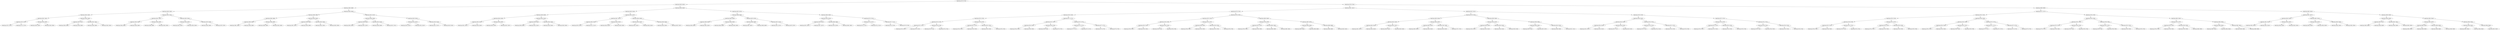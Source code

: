 digraph G{
1905758022 [label="Node{data=[6719, 6719]}"]
1905758022 -> 810353241
810353241 [label="Node{data=[6020, 6020]}"]
810353241 -> 488898339
488898339 [label="Node{data=[5880, 5880]}"]
488898339 -> 557016605
557016605 [label="Node{data=[5843, 5843]}"]
557016605 -> 1821581506
1821581506 [label="Node{data=[5835, 5835]}"]
1821581506 -> 873769155
873769155 [label="Node{data=[5831, 5831]}"]
873769155 -> 919376773
919376773 [label="Node{data=[2076, 2076]}"]
919376773 -> 217389263
217389263 [label="Node{data=[2075, 2075]}"]
919376773 -> 2031467683
2031467683 [label="Node{data=[5774, 5774]}"]
873769155 -> 1758876146
1758876146 [label="Node{data=[5833, 5833]}"]
1758876146 -> 987015126
987015126 [label="Node{data=[5832, 5832]}"]
1758876146 -> 507765539
507765539 [label="Node{data=[5834, 5834]}"]
1821581506 -> 1248310508
1248310508 [label="Node{data=[5839, 5839]}"]
1248310508 -> 275002771
275002771 [label="Node{data=[5837, 5837]}"]
275002771 -> 261216862
261216862 [label="Node{data=[5836, 5836]}"]
275002771 -> 248146548
248146548 [label="Node{data=[5838, 5838]}"]
1248310508 -> 2046652309
2046652309 [label="Node{data=[5841, 5841]}"]
2046652309 -> 1216611732
1216611732 [label="Node{data=[5840, 5840]}"]
2046652309 -> 1237743088
1237743088 [label="Node{data=[5842, 5842]}"]
557016605 -> 344080246
344080246 [label="Node{data=[5851, 5851]}"]
344080246 -> 110197684
110197684 [label="Node{data=[5847, 5847]}"]
110197684 -> 1859216983
1859216983 [label="Node{data=[5845, 5845]}"]
1859216983 -> 339933064
339933064 [label="Node{data=[5844, 5844]}"]
1859216983 -> 289281017
289281017 [label="Node{data=[5846, 5846]}"]
110197684 -> 478123697
478123697 [label="Node{data=[5849, 5849]}"]
478123697 -> 2038020279
2038020279 [label="Node{data=[5848, 5848]}"]
478123697 -> 2047147687
2047147687 [label="Node{data=[5850, 5850]}"]
344080246 -> 465869765
465869765 [label="Node{data=[5855, 5855]}"]
465869765 -> 2070830098
2070830098 [label="Node{data=[5853, 5853]}"]
2070830098 -> 1332150216
1332150216 [label="Node{data=[5852, 5852]}"]
2070830098 -> 306889029
306889029 [label="Node{data=[5854, 5854]}"]
465869765 -> 770669178
770669178 [label="Node{data=[5878, 5878]}"]
770669178 -> 619199769
619199769 [label="Node{data=[5856, 5856]}"]
770669178 -> 1544031987
1544031987 [label="Node{data=[5879, 5879]}"]
488898339 -> 411876574
411876574 [label="Node{data=[6004, 6004]}"]
411876574 -> 1323706655
1323706655 [label="Node{data=[5996, 5996]}"]
1323706655 -> 721671471
721671471 [label="Node{data=[5884, 5884]}"]
721671471 -> 937437482
937437482 [label="Node{data=[5882, 5882]}"]
937437482 -> 1257703748
1257703748 [label="Node{data=[5881, 5881]}"]
937437482 -> 891715540
891715540 [label="Node{data=[5883, 5883]}"]
721671471 -> 3768050
3768050 [label="Node{data=[5886, 5886]}"]
3768050 -> 916897446
916897446 [label="Node{data=[5885, 5885]}"]
3768050 -> 1156135967
1156135967 [label="Node{data=[5940, 5940]}"]
1323706655 -> 1110913929
1110913929 [label="Node{data=[6000, 6000]}"]
1110913929 -> 162667475
162667475 [label="Node{data=[5998, 5998]}"]
162667475 -> 174245837
174245837 [label="Node{data=[5997, 5997]}"]
162667475 -> 124132186
124132186 [label="Node{data=[5999, 5999]}"]
1110913929 -> 2083969860
2083969860 [label="Node{data=[6002, 6002]}"]
2083969860 -> 1707293586
1707293586 [label="Node{data=[6001, 6001]}"]
2083969860 -> 2030294088
2030294088 [label="Node{data=[6003, 6003]}"]
411876574 -> 1309191417
1309191417 [label="Node{data=[6012, 6012]}"]
1309191417 -> 70165127
70165127 [label="Node{data=[6008, 6008]}"]
70165127 -> 2026706491
2026706491 [label="Node{data=[6006, 6006]}"]
2026706491 -> 520830206
520830206 [label="Node{data=[6005, 6005]}"]
2026706491 -> 351216770
351216770 [label="Node{data=[6007, 6007]}"]
70165127 -> 1705281026
1705281026 [label="Node{data=[6010, 6010]}"]
1705281026 -> 1967667267
1967667267 [label="Node{data=[6009, 6009]}"]
1705281026 -> 862062296
862062296 [label="Node{data=[6011, 6011]}"]
1309191417 -> 1589968642
1589968642 [label="Node{data=[6016, 6016]}"]
1589968642 -> 521270862
521270862 [label="Node{data=[6014, 6014]}"]
521270862 -> 724525007
724525007 [label="Node{data=[6013, 6013]}"]
521270862 -> 140040372
140040372 [label="Node{data=[6015, 6015]}"]
1589968642 -> 1897732690
1897732690 [label="Node{data=[6018, 6018]}"]
1897732690 -> 1630413241
1630413241 [label="Node{data=[6017, 6017]}"]
1897732690 -> 808377204
808377204 [label="Node{data=[6019, 6019]}"]
810353241 -> 2130520253
2130520253 [label="Node{data=[6658, 6658]}"]
2130520253 -> 1730900666
1730900666 [label="Node{data=[6053, 6053]}"]
1730900666 -> 1998103567
1998103567 [label="Node{data=[6038, 6038]}"]
1998103567 -> 824915171
824915171 [label="Node{data=[6034, 6034]}"]
824915171 -> 646204091
646204091 [label="Node{data=[6022, 6022]}"]
646204091 -> 445010547
445010547 [label="Node{data=[6021, 6021]}"]
646204091 -> 680306160
680306160 [label="Node{data=[6033, 6033]}"]
824915171 -> 1080561710
1080561710 [label="Node{data=[6036, 6036]}"]
1080561710 -> 1153256202
1153256202 [label="Node{data=[6035, 6035]}"]
1080561710 -> 1811975204
1811975204 [label="Node{data=[6037, 6037]}"]
1998103567 -> 560858993
560858993 [label="Node{data=[6042, 6042]}"]
560858993 -> 554146322
554146322 [label="Node{data=[6040, 6040]}"]
554146322 -> 265052195
265052195 [label="Node{data=[6039, 6039]}"]
554146322 -> 1741007954
1741007954 [label="Node{data=[6041, 6041]}"]
560858993 -> 910260820
910260820 [label="Node{data=[6044, 6044]}"]
910260820 -> 730575236
730575236 [label="Node{data=[6043, 6043]}"]
910260820 -> 1193939374
1193939374 [label="Node{data=[6045, 6045]}"]
1730900666 -> 231182885
231182885 [label="Node{data=[6621, 6621]}"]
231182885 -> 820627987
820627987 [label="Node{data=[6617, 6617]}"]
820627987 -> 1176001051
1176001051 [label="Node{data=[6081, 6081]}"]
1176001051 -> 1361609751
1361609751 [label="Node{data=[6079, 6079]}"]
1176001051 -> 1624203949
1624203949 [label="Node{data=[6112, 6112]}"]
820627987 -> 503879157
503879157 [label="Node{data=[6619, 6619]}"]
503879157 -> 449105069
449105069 [label="Node{data=[6618, 6618]}"]
503879157 -> 265939934
265939934 [label="Node{data=[6620, 6620]}"]
231182885 -> 345516674
345516674 [label="Node{data=[6654, 6654]}"]
345516674 -> 1323676377
1323676377 [label="Node{data=[6623, 6623]}"]
1323676377 -> 1928900108
1928900108 [label="Node{data=[6622, 6622]}"]
1323676377 -> 843005078
843005078 [label="Node{data=[6624, 6624]}"]
345516674 -> 1730595945
1730595945 [label="Node{data=[6656, 6656]}"]
1730595945 -> 79092014
79092014 [label="Node{data=[6655, 6655]}"]
1730595945 -> 864657274
864657274 [label="Node{data=[6657, 6657]}"]
2130520253 -> 2023349777
2023349777 [label="Node{data=[6674, 6674]}"]
2023349777 -> 688722159
688722159 [label="Node{data=[6666, 6666]}"]
688722159 -> 465621833
465621833 [label="Node{data=[6662, 6662]}"]
465621833 -> 1682828548
1682828548 [label="Node{data=[6660, 6660]}"]
1682828548 -> 1385352906
1385352906 [label="Node{data=[6659, 6659]}"]
1682828548 -> 332998175
332998175 [label="Node{data=[6661, 6661]}"]
465621833 -> 245298614
245298614 [label="Node{data=[6664, 6664]}"]
245298614 -> 87035052
87035052 [label="Node{data=[6663, 6663]}"]
245298614 -> 1091597918
1091597918 [label="Node{data=[6665, 6665]}"]
688722159 -> 463690173
463690173 [label="Node{data=[6670, 6670]}"]
463690173 -> 1659452474
1659452474 [label="Node{data=[6668, 6668]}"]
1659452474 -> 1731795367
1731795367 [label="Node{data=[6667, 6667]}"]
1659452474 -> 634991000
634991000 [label="Node{data=[6669, 6669]}"]
463690173 -> 607578671
607578671 [label="Node{data=[6672, 6672]}"]
607578671 -> 261429887
261429887 [label="Node{data=[6671, 6671]}"]
607578671 -> 550424075
550424075 [label="Node{data=[6673, 6673]}"]
2023349777 -> 1282899579
1282899579 [label="Node{data=[6682, 6682]}"]
1282899579 -> 1594065480
1594065480 [label="Node{data=[6678, 6678]}"]
1594065480 -> 2028088629
2028088629 [label="Node{data=[6676, 6676]}"]
2028088629 -> 780802740
780802740 [label="Node{data=[6675, 6675]}"]
2028088629 -> 1509506488
1509506488 [label="Node{data=[6677, 6677]}"]
1594065480 -> 447477005
447477005 [label="Node{data=[6680, 6680]}"]
447477005 -> 1942612200
1942612200 [label="Node{data=[6679, 6679]}"]
447477005 -> 233309087
233309087 [label="Node{data=[6681, 6681]}"]
1282899579 -> 502066023
502066023 [label="Node{data=[6715, 6715]}"]
502066023 -> 1479177802
1479177802 [label="Node{data=[6713, 6713]}"]
1479177802 -> 1687702287
1687702287 [label="Node{data=[6712, 6712]}"]
1479177802 -> 690051320
690051320 [label="Node{data=[6714, 6714]}"]
502066023 -> 1407986024
1407986024 [label="Node{data=[6717, 6717]}"]
1407986024 -> 1493142905
1493142905 [label="Node{data=[6716, 6716]}"]
1407986024 -> 2115597658
2115597658 [label="Node{data=[6718, 6718]}"]
1905758022 -> 1566311673
1566311673 [label="Node{data=[9745, 9745]}"]
1566311673 -> 1867108691
1867108691 [label="Node{data=[6811, 6811]}"]
1867108691 -> 1266224518
1266224518 [label="Node{data=[6779, 6779]}"]
1266224518 -> 2122252822
2122252822 [label="Node{data=[6763, 6763]}"]
2122252822 -> 1127856876
1127856876 [label="Node{data=[6755, 6755]}"]
1127856876 -> 1658534033
1658534033 [label="Node{data=[6723, 6723]}"]
1658534033 -> 1640832113
1640832113 [label="Node{data=[6721, 6721]}"]
1640832113 -> 1730465260
1730465260 [label="Node{data=[6720, 6720]}"]
1640832113 -> 1766122814
1766122814 [label="Node{data=[6722, 6722]}"]
1658534033 -> 1390430007
1390430007 [label="Node{data=[6746, 6746]}"]
1390430007 -> 1539827598
1539827598 [label="Node{data=[6724, 6724]}"]
1390430007 -> 441260727
441260727 [label="Node{data=[6754, 6754]}"]
1127856876 -> 1416520149
1416520149 [label="Node{data=[6759, 6759]}"]
1416520149 -> 73878928
73878928 [label="Node{data=[6757, 6757]}"]
73878928 -> 1618489605
1618489605 [label="Node{data=[6756, 6756]}"]
73878928 -> 311559967
311559967 [label="Node{data=[6758, 6758]}"]
1416520149 -> 903195729
903195729 [label="Node{data=[6761, 6761]}"]
903195729 -> 190868662
190868662 [label="Node{data=[6760, 6760]}"]
903195729 -> 707892422
707892422 [label="Node{data=[6762, 6762]}"]
2122252822 -> 672777312
672777312 [label="Node{data=[6771, 6771]}"]
672777312 -> 808862230
808862230 [label="Node{data=[6767, 6767]}"]
808862230 -> 951819642
951819642 [label="Node{data=[6765, 6765]}"]
951819642 -> 512407823
512407823 [label="Node{data=[6764, 6764]}"]
951819642 -> 2027308154
2027308154 [label="Node{data=[6766, 6766]}"]
808862230 -> 2054332292
2054332292 [label="Node{data=[6769, 6769]}"]
2054332292 -> 507944445
507944445 [label="Node{data=[6768, 6768]}"]
2054332292 -> 1431244283
1431244283 [label="Node{data=[6770, 6770]}"]
672777312 -> 527464124
527464124 [label="Node{data=[6775, 6775]}"]
527464124 -> 1905280105
1905280105 [label="Node{data=[6773, 6773]}"]
1905280105 -> 1536399059
1536399059 [label="Node{data=[6772, 6772]}"]
1905280105 -> 1981708431
1981708431 [label="Node{data=[6774, 6774]}"]
527464124 -> 1783047526
1783047526 [label="Node{data=[6777, 6777]}"]
1783047526 -> 419923787
419923787 [label="Node{data=[6776, 6776]}"]
1783047526 -> 1583722422
1583722422 [label="Node{data=[6778, 6778]}"]
1266224518 -> 1530560245
1530560245 [label="Node{data=[6795, 6795]}"]
1530560245 -> 142941409
142941409 [label="Node{data=[6787, 6787]}"]
142941409 -> 765329253
765329253 [label="Node{data=[6783, 6783]}"]
765329253 -> 1593245055
1593245055 [label="Node{data=[6781, 6781]}"]
1593245055 -> 1446243714
1446243714 [label="Node{data=[6780, 6780]}"]
1593245055 -> 1987154353
1987154353 [label="Node{data=[6782, 6782]}"]
765329253 -> 886386381
886386381 [label="Node{data=[6785, 6785]}"]
886386381 -> 1562452013
1562452013 [label="Node{data=[6784, 6784]}"]
886386381 -> 347572726
347572726 [label="Node{data=[6786, 6786]}"]
142941409 -> 1857126088
1857126088 [label="Node{data=[6791, 6791]}"]
1857126088 -> 1930401429
1930401429 [label="Node{data=[6789, 6789]}"]
1930401429 -> 662433937
662433937 [label="Node{data=[6788, 6788]}"]
1930401429 -> 262878641
262878641 [label="Node{data=[6790, 6790]}"]
1857126088 -> 1778994610
1778994610 [label="Node{data=[6793, 6793]}"]
1778994610 -> 1706939736
1706939736 [label="Node{data=[6792, 6792]}"]
1778994610 -> 498748934
498748934 [label="Node{data=[6794, 6794]}"]
1530560245 -> 1273689789
1273689789 [label="Node{data=[6803, 6803]}"]
1273689789 -> 1798194863
1798194863 [label="Node{data=[6799, 6799]}"]
1798194863 -> 1613912455
1613912455 [label="Node{data=[6797, 6797]}"]
1613912455 -> 792195577
792195577 [label="Node{data=[6796, 6796]}"]
1613912455 -> 863286716
863286716 [label="Node{data=[6798, 6798]}"]
1798194863 -> 720803395
720803395 [label="Node{data=[6801, 6801]}"]
720803395 -> 1484397819
1484397819 [label="Node{data=[6800, 6800]}"]
720803395 -> 1213367860
1213367860 [label="Node{data=[6802, 6802]}"]
1273689789 -> 1578959831
1578959831 [label="Node{data=[6807, 6807]}"]
1578959831 -> 1078448857
1078448857 [label="Node{data=[6805, 6805]}"]
1078448857 -> 1221759982
1221759982 [label="Node{data=[6804, 6804]}"]
1078448857 -> 342740966
342740966 [label="Node{data=[6806, 6806]}"]
1578959831 -> 576222471
576222471 [label="Node{data=[6809, 6809]}"]
576222471 -> 1551350415
1551350415 [label="Node{data=[6808, 6808]}"]
576222471 -> 6688524
6688524 [label="Node{data=[6810, 6810]}"]
1867108691 -> 2047799833
2047799833 [label="Node{data=[9312, 9312]}"]
2047799833 -> 455036946
455036946 [label="Node{data=[9178, 9178]}"]
455036946 -> 2061316668
2061316668 [label="Node{data=[6819, 6819]}"]
2061316668 -> 1249070084
1249070084 [label="Node{data=[6815, 6815]}"]
1249070084 -> 1197535593
1197535593 [label="Node{data=[6813, 6813]}"]
1197535593 -> 639542871
639542871 [label="Node{data=[6812, 6812]}"]
1197535593 -> 901852282
901852282 [label="Node{data=[6814, 6814]}"]
1249070084 -> 1703040426
1703040426 [label="Node{data=[6817, 6817]}"]
1703040426 -> 623446986
623446986 [label="Node{data=[6816, 6816]}"]
1703040426 -> 1985363238
1985363238 [label="Node{data=[6818, 6818]}"]
2061316668 -> 1254649194
1254649194 [label="Node{data=[6852, 6852]}"]
1254649194 -> 1032867484
1032867484 [label="Node{data=[6821, 6821]}"]
1032867484 -> 1351247295
1351247295 [label="Node{data=[6820, 6820]}"]
1032867484 -> 401792389
401792389 [label="Node{data=[6822, 6822]}"]
1254649194 -> 509104428
509104428 [label="Node{data=[7428, 7428]}"]
509104428 -> 553846997
553846997 [label="Node{data=[6916, 6916]}"]
509104428 -> 581383895
581383895 [label="Node{data=[7672, 7672]}"]
455036946 -> 599316979
599316979 [label="Node{data=[9290, 9290]}"]
599316979 -> 2134195609
2134195609 [label="Node{data=[9253, 9253]}"]
2134195609 -> 1179244298
1179244298 [label="Node{data=[9236, 9236]}"]
1179244298 -> 1564688538
1564688538 [label="Node{data=[9226, 9226]}"]
1179244298 -> 953253248
953253248 [label="Node{data=[9252, 9252]}"]
2134195609 -> 1860060918
1860060918 [label="Node{data=[9255, 9255]}"]
1860060918 -> 1713847712
1713847712 [label="Node{data=[9254, 9254]}"]
1860060918 -> 556263022
556263022 [label="Node{data=[9256, 9256]}"]
599316979 -> 304718519
304718519 [label="Node{data=[9308, 9308]}"]
304718519 -> 240959474
240959474 [label="Node{data=[9306, 9306]}"]
240959474 -> 1372150180
1372150180 [label="Node{data=[9305, 9305]}"]
240959474 -> 1338229093
1338229093 [label="Node{data=[9307, 9307]}"]
304718519 -> 278986288
278986288 [label="Node{data=[9310, 9310]}"]
278986288 -> 2070438137
2070438137 [label="Node{data=[9309, 9309]}"]
278986288 -> 1626800713
1626800713 [label="Node{data=[9311, 9311]}"]
2047799833 -> 837693403
837693403 [label="Node{data=[9729, 9729]}"]
837693403 -> 640161448
640161448 [label="Node{data=[9320, 9320]}"]
640161448 -> 520082748
520082748 [label="Node{data=[9316, 9316]}"]
520082748 -> 1187146208
1187146208 [label="Node{data=[9314, 9314]}"]
1187146208 -> 110233108
110233108 [label="Node{data=[9313, 9313]}"]
1187146208 -> 1617550648
1617550648 [label="Node{data=[9315, 9315]}"]
520082748 -> 6267452
6267452 [label="Node{data=[9318, 9318]}"]
6267452 -> 1434932926
1434932926 [label="Node{data=[9317, 9317]}"]
6267452 -> 1127434428
1127434428 [label="Node{data=[9319, 9319]}"]
640161448 -> 1830669823
1830669823 [label="Node{data=[9725, 9725]}"]
1830669823 -> 271502370
271502370 [label="Node{data=[9723, 9723]}"]
271502370 -> 2146654783
2146654783 [label="Node{data=[9702, 9702]}"]
271502370 -> 651992021
651992021 [label="Node{data=[9724, 9724]}"]
1830669823 -> 623757508
623757508 [label="Node{data=[9727, 9727]}"]
623757508 -> 1124360095
1124360095 [label="Node{data=[9726, 9726]}"]
623757508 -> 641980258
641980258 [label="Node{data=[9728, 9728]}"]
837693403 -> 1677976140
1677976140 [label="Node{data=[9737, 9737]}"]
1677976140 -> 790851040
790851040 [label="Node{data=[9733, 9733]}"]
790851040 -> 1320826684
1320826684 [label="Node{data=[9731, 9731]}"]
1320826684 -> 1987707214
1987707214 [label="Node{data=[9730, 9730]}"]
1320826684 -> 219192399
219192399 [label="Node{data=[9732, 9732]}"]
790851040 -> 963165280
963165280 [label="Node{data=[9735, 9735]}"]
963165280 -> 653553574
653553574 [label="Node{data=[9734, 9734]}"]
963165280 -> 2259527
2259527 [label="Node{data=[9736, 9736]}"]
1677976140 -> 156855528
156855528 [label="Node{data=[9741, 9741]}"]
156855528 -> 1974356511
1974356511 [label="Node{data=[9739, 9739]}"]
1974356511 -> 1881309779
1881309779 [label="Node{data=[9738, 9738]}"]
1974356511 -> 1673604690
1673604690 [label="Node{data=[9740, 9740]}"]
156855528 -> 566042862
566042862 [label="Node{data=[9743, 9743]}"]
566042862 -> 650410100
650410100 [label="Node{data=[9742, 9742]}"]
566042862 -> 1108367077
1108367077 [label="Node{data=[9744, 9744]}"]
1566311673 -> 675889995
675889995 [label="Node{data=[9809, 9809]}"]
675889995 -> 1622912252
1622912252 [label="Node{data=[9777, 9777]}"]
1622912252 -> 1706655559
1706655559 [label="Node{data=[9761, 9761]}"]
1706655559 -> 626961003
626961003 [label="Node{data=[9753, 9753]}"]
626961003 -> 1198515856
1198515856 [label="Node{data=[9749, 9749]}"]
1198515856 -> 2047770317
2047770317 [label="Node{data=[9747, 9747]}"]
2047770317 -> 1424188812
1424188812 [label="Node{data=[9746, 9746]}"]
2047770317 -> 71209097
71209097 [label="Node{data=[9748, 9748]}"]
1198515856 -> 1012776440
1012776440 [label="Node{data=[9751, 9751]}"]
1012776440 -> 892093608
892093608 [label="Node{data=[9750, 9750]}"]
1012776440 -> 2058127492
2058127492 [label="Node{data=[9752, 9752]}"]
626961003 -> 174515584
174515584 [label="Node{data=[9757, 9757]}"]
174515584 -> 1535454025
1535454025 [label="Node{data=[9755, 9755]}"]
1535454025 -> 215690645
215690645 [label="Node{data=[9754, 9754]}"]
1535454025 -> 304966690
304966690 [label="Node{data=[9756, 9756]}"]
174515584 -> 794476802
794476802 [label="Node{data=[9759, 9759]}"]
794476802 -> 1576499395
1576499395 [label="Node{data=[9758, 9758]}"]
794476802 -> 143999341
143999341 [label="Node{data=[9760, 9760]}"]
1706655559 -> 1906335777
1906335777 [label="Node{data=[9769, 9769]}"]
1906335777 -> 135003590
135003590 [label="Node{data=[9765, 9765]}"]
135003590 -> 1859956068
1859956068 [label="Node{data=[9763, 9763]}"]
1859956068 -> 1281361915
1281361915 [label="Node{data=[9762, 9762]}"]
1859956068 -> 1043584830
1043584830 [label="Node{data=[9764, 9764]}"]
135003590 -> 1770125555
1770125555 [label="Node{data=[9767, 9767]}"]
1770125555 -> 1648217898
1648217898 [label="Node{data=[9766, 9766]}"]
1770125555 -> 783172425
783172425 [label="Node{data=[9768, 9768]}"]
1906335777 -> 243596165
243596165 [label="Node{data=[9773, 9773]}"]
243596165 -> 1755634886
1755634886 [label="Node{data=[9771, 9771]}"]
1755634886 -> 1684802151
1684802151 [label="Node{data=[9770, 9770]}"]
1755634886 -> 939829672
939829672 [label="Node{data=[9772, 9772]}"]
243596165 -> 292890110
292890110 [label="Node{data=[9775, 9775]}"]
292890110 -> 1601800698
1601800698 [label="Node{data=[9774, 9774]}"]
292890110 -> 1539477312
1539477312 [label="Node{data=[9776, 9776]}"]
1622912252 -> 1184248953
1184248953 [label="Node{data=[9793, 9793]}"]
1184248953 -> 2121573248
2121573248 [label="Node{data=[9785, 9785]}"]
2121573248 -> 1842463725
1842463725 [label="Node{data=[9781, 9781]}"]
1842463725 -> 581364120
581364120 [label="Node{data=[9779, 9779]}"]
581364120 -> 1441014857
1441014857 [label="Node{data=[9778, 9778]}"]
581364120 -> 240641494
240641494 [label="Node{data=[9780, 9780]}"]
1842463725 -> 1845137754
1845137754 [label="Node{data=[9783, 9783]}"]
1845137754 -> 2013613908
2013613908 [label="Node{data=[9782, 9782]}"]
1845137754 -> 213383793
213383793 [label="Node{data=[9784, 9784]}"]
2121573248 -> 1040172900
1040172900 [label="Node{data=[9789, 9789]}"]
1040172900 -> 79094208
79094208 [label="Node{data=[9787, 9787]}"]
79094208 -> 1444635117
1444635117 [label="Node{data=[9786, 9786]}"]
79094208 -> 1699511597
1699511597 [label="Node{data=[9788, 9788]}"]
1040172900 -> 650859015
650859015 [label="Node{data=[9791, 9791]}"]
650859015 -> 356519935
356519935 [label="Node{data=[9790, 9790]}"]
650859015 -> 416878771
416878771 [label="Node{data=[9792, 9792]}"]
1184248953 -> 511357840
511357840 [label="Node{data=[9801, 9801]}"]
511357840 -> 1650299186
1650299186 [label="Node{data=[9797, 9797]}"]
1650299186 -> 2004305265
2004305265 [label="Node{data=[9795, 9795]}"]
2004305265 -> 662409124
662409124 [label="Node{data=[9794, 9794]}"]
2004305265 -> 1825984232
1825984232 [label="Node{data=[9796, 9796]}"]
1650299186 -> 1644987969
1644987969 [label="Node{data=[9799, 9799]}"]
1644987969 -> 790432700
790432700 [label="Node{data=[9798, 9798]}"]
1644987969 -> 1415624532
1415624532 [label="Node{data=[9800, 9800]}"]
511357840 -> 178192958
178192958 [label="Node{data=[9805, 9805]}"]
178192958 -> 203924386
203924386 [label="Node{data=[9803, 9803]}"]
203924386 -> 1260390769
1260390769 [label="Node{data=[9802, 9802]}"]
203924386 -> 439078230
439078230 [label="Node{data=[9804, 9804]}"]
178192958 -> 1758962399
1758962399 [label="Node{data=[9807, 9807]}"]
1758962399 -> 1507604180
1507604180 [label="Node{data=[9806, 9806]}"]
1758962399 -> 318555935
318555935 [label="Node{data=[9808, 9808]}"]
675889995 -> 1450830187
1450830187 [label="Node{data=[9825, 9825]}"]
1450830187 -> 65894433
65894433 [label="Node{data=[9817, 9817]}"]
65894433 -> 1002406942
1002406942 [label="Node{data=[9813, 9813]}"]
1002406942 -> 1326413897
1326413897 [label="Node{data=[9811, 9811]}"]
1326413897 -> 1453650546
1453650546 [label="Node{data=[9810, 9810]}"]
1326413897 -> 1054913783
1054913783 [label="Node{data=[9812, 9812]}"]
1002406942 -> 2042120257
2042120257 [label="Node{data=[9815, 9815]}"]
2042120257 -> 1296153103
1296153103 [label="Node{data=[9814, 9814]}"]
2042120257 -> 1015539383
1015539383 [label="Node{data=[9816, 9816]}"]
65894433 -> 125549276
125549276 [label="Node{data=[9821, 9821]}"]
125549276 -> 1010434098
1010434098 [label="Node{data=[9819, 9819]}"]
1010434098 -> 2095793272
2095793272 [label="Node{data=[9818, 9818]}"]
1010434098 -> 2145040140
2145040140 [label="Node{data=[9820, 9820]}"]
125549276 -> 632115057
632115057 [label="Node{data=[9823, 9823]}"]
632115057 -> 1241182310
1241182310 [label="Node{data=[9822, 9822]}"]
632115057 -> 1872012709
1872012709 [label="Node{data=[9824, 9824]}"]
1450830187 -> 1163664780
1163664780 [label="Node{data=[9833, 9833]}"]
1163664780 -> 172299409
172299409 [label="Node{data=[9829, 9829]}"]
172299409 -> 337816703
337816703 [label="Node{data=[9827, 9827]}"]
337816703 -> 1582406355
1582406355 [label="Node{data=[9826, 9826]}"]
337816703 -> 2076462312
2076462312 [label="Node{data=[9828, 9828]}"]
172299409 -> 1493642909
1493642909 [label="Node{data=[9831, 9831]}"]
1493642909 -> 1481056406
1481056406 [label="Node{data=[9830, 9830]}"]
1493642909 -> 177389135
177389135 [label="Node{data=[9832, 9832]}"]
1163664780 -> 1407713529
1407713529 [label="Node{data=[9841, 9841]}"]
1407713529 -> 863748063
863748063 [label="Node{data=[9837, 9837]}"]
863748063 -> 1389984438
1389984438 [label="Node{data=[9835, 9835]}"]
1389984438 -> 1302779492
1302779492 [label="Node{data=[9834, 9834]}"]
1389984438 -> 1583020257
1583020257 [label="Node{data=[9836, 9836]}"]
863748063 -> 816918962
816918962 [label="Node{data=[9839, 9839]}"]
816918962 -> 690287064
690287064 [label="Node{data=[9838, 9838]}"]
816918962 -> 1380583278
1380583278 [label="Node{data=[9840, 9840]}"]
1407713529 -> 1532915766
1532915766 [label="Node{data=[9845, 9845]}"]
1532915766 -> 1658578510
1658578510 [label="Node{data=[9843, 9843]}"]
1658578510 -> 1828676092
1828676092 [label="Node{data=[9842, 9842]}"]
1658578510 -> 1846307450
1846307450 [label="Node{data=[9844, 9844]}"]
1532915766 -> 1182492749
1182492749 [label="Node{data=[9846, 9846]}"]
1182492749 -> 2075074394
2075074394 [label="Node{data=[9847, 9847]}"]
}